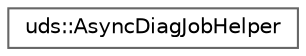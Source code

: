 digraph "Graphical Class Hierarchy"
{
 // LATEX_PDF_SIZE
  bgcolor="transparent";
  edge [fontname=Helvetica,fontsize=10,labelfontname=Helvetica,labelfontsize=10];
  node [fontname=Helvetica,fontsize=10,shape=box,height=0.2,width=0.4];
  rankdir="LR";
  Node0 [id="Node000000",label="uds::AsyncDiagJobHelper",height=0.2,width=0.4,color="grey40", fillcolor="white", style="filled",URL="$dc/d14/classuds_1_1AsyncDiagJobHelper.html",tooltip=" "];
}
